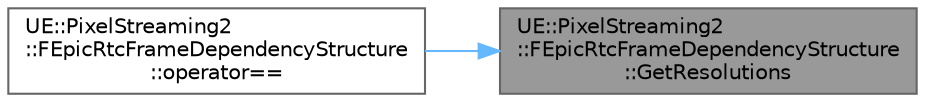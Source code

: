 digraph "UE::PixelStreaming2::FEpicRtcFrameDependencyStructure::GetResolutions"
{
 // INTERACTIVE_SVG=YES
 // LATEX_PDF_SIZE
  bgcolor="transparent";
  edge [fontname=Helvetica,fontsize=10,labelfontname=Helvetica,labelfontsize=10];
  node [fontname=Helvetica,fontsize=10,shape=box,height=0.2,width=0.4];
  rankdir="RL";
  Node1 [id="Node000001",label="UE::PixelStreaming2\l::FEpicRtcFrameDependencyStructure\l::GetResolutions",height=0.2,width=0.4,color="gray40", fillcolor="grey60", style="filled", fontcolor="black",tooltip=" "];
  Node1 -> Node2 [id="edge1_Node000001_Node000002",dir="back",color="steelblue1",style="solid",tooltip=" "];
  Node2 [id="Node000002",label="UE::PixelStreaming2\l::FEpicRtcFrameDependencyStructure\l::operator==",height=0.2,width=0.4,color="grey40", fillcolor="white", style="filled",URL="$d7/d1a/classUE_1_1PixelStreaming2_1_1FEpicRtcFrameDependencyStructure.html#a1ff7ffe21eaa5b02431f167b0ea9561d",tooltip=" "];
}
